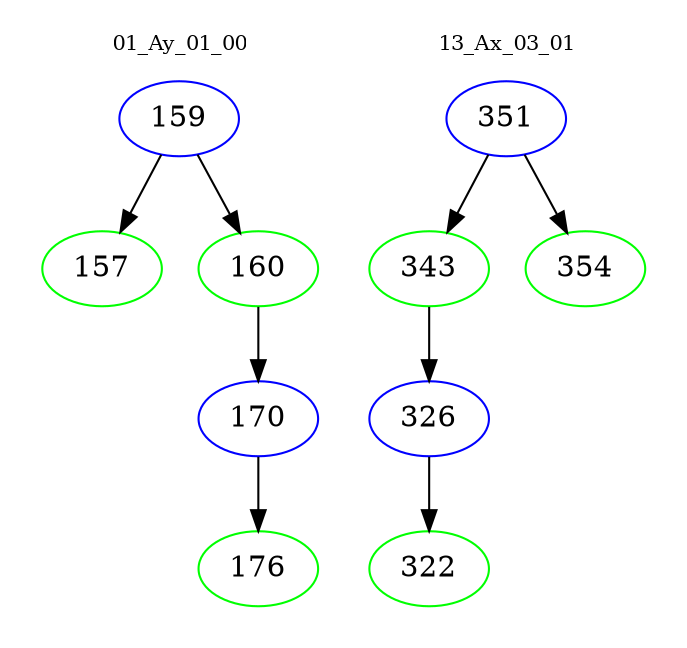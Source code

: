 digraph{
subgraph cluster_0 {
color = white
label = "01_Ay_01_00";
fontsize=10;
T0_159 [label="159", color="blue"]
T0_159 -> T0_157 [color="black"]
T0_157 [label="157", color="green"]
T0_159 -> T0_160 [color="black"]
T0_160 [label="160", color="green"]
T0_160 -> T0_170 [color="black"]
T0_170 [label="170", color="blue"]
T0_170 -> T0_176 [color="black"]
T0_176 [label="176", color="green"]
}
subgraph cluster_1 {
color = white
label = "13_Ax_03_01";
fontsize=10;
T1_351 [label="351", color="blue"]
T1_351 -> T1_343 [color="black"]
T1_343 [label="343", color="green"]
T1_343 -> T1_326 [color="black"]
T1_326 [label="326", color="blue"]
T1_326 -> T1_322 [color="black"]
T1_322 [label="322", color="green"]
T1_351 -> T1_354 [color="black"]
T1_354 [label="354", color="green"]
}
}
